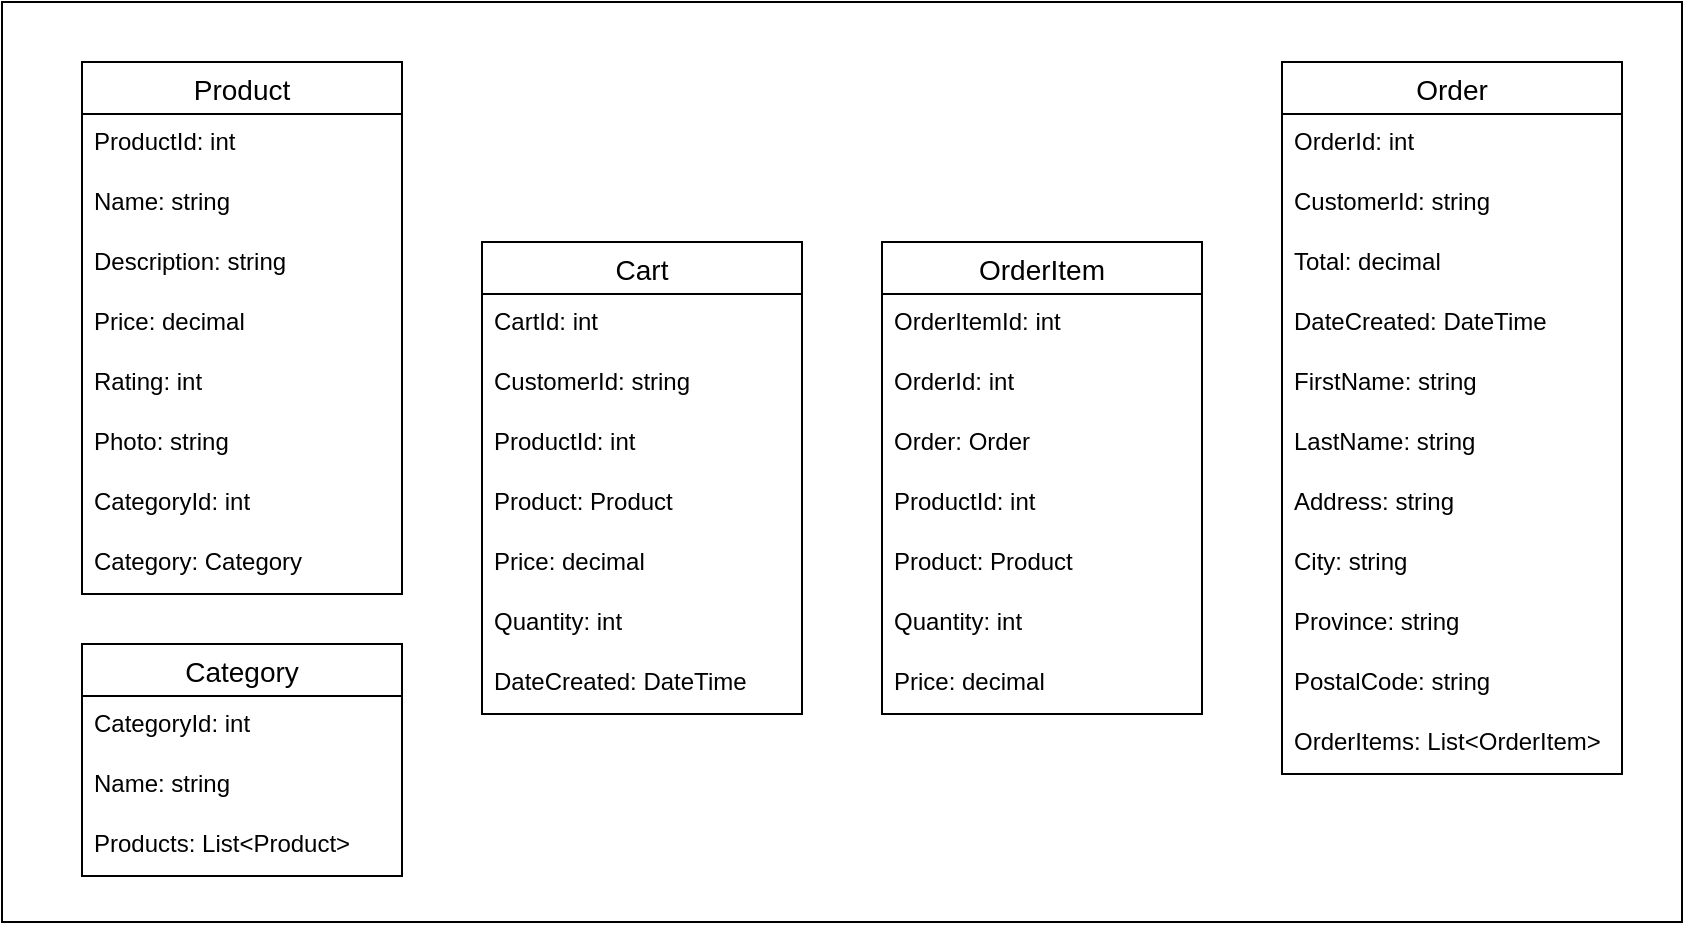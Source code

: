 <mxfile version="14.1.8" type="device"><diagram id="yEmJB7fCcG5olu_fQUXf" name="ER Diagram"><mxGraphModel dx="1086" dy="846" grid="1" gridSize="10" guides="1" tooltips="1" connect="1" arrows="1" fold="1" page="1" pageScale="1" pageWidth="1100" pageHeight="850" math="0" shadow="0"><root><mxCell id="0"/><mxCell id="1" parent="0"/><mxCell id="BqkNtsnpfJ9I4SdGZlNy-67" value="" style="rounded=0;whiteSpace=wrap;html=1;" parent="1" vertex="1"><mxGeometry x="80" y="140" width="840" height="460" as="geometry"/></mxCell><mxCell id="BqkNtsnpfJ9I4SdGZlNy-1" value="Product" style="swimlane;fontStyle=0;childLayout=stackLayout;horizontal=1;startSize=26;horizontalStack=0;resizeParent=1;resizeParentMax=0;resizeLast=0;collapsible=1;marginBottom=0;align=center;fontSize=14;" parent="1" vertex="1"><mxGeometry x="120" y="170" width="160" height="266" as="geometry"/></mxCell><mxCell id="BqkNtsnpfJ9I4SdGZlNy-2" value="ProductId: int" style="text;strokeColor=none;fillColor=none;spacingLeft=4;spacingRight=4;overflow=hidden;rotatable=0;points=[[0,0.5],[1,0.5]];portConstraint=eastwest;fontSize=12;" parent="BqkNtsnpfJ9I4SdGZlNy-1" vertex="1"><mxGeometry y="26" width="160" height="30" as="geometry"/></mxCell><mxCell id="BqkNtsnpfJ9I4SdGZlNy-3" value="Name: string" style="text;strokeColor=none;fillColor=none;spacingLeft=4;spacingRight=4;overflow=hidden;rotatable=0;points=[[0,0.5],[1,0.5]];portConstraint=eastwest;fontSize=12;" parent="BqkNtsnpfJ9I4SdGZlNy-1" vertex="1"><mxGeometry y="56" width="160" height="30" as="geometry"/></mxCell><mxCell id="BqkNtsnpfJ9I4SdGZlNy-12" value="Description: string" style="text;strokeColor=none;fillColor=none;spacingLeft=4;spacingRight=4;overflow=hidden;rotatable=0;points=[[0,0.5],[1,0.5]];portConstraint=eastwest;fontSize=12;" parent="BqkNtsnpfJ9I4SdGZlNy-1" vertex="1"><mxGeometry y="86" width="160" height="30" as="geometry"/></mxCell><mxCell id="BqkNtsnpfJ9I4SdGZlNy-8" value="Price: decimal" style="text;strokeColor=none;fillColor=none;spacingLeft=4;spacingRight=4;overflow=hidden;rotatable=0;points=[[0,0.5],[1,0.5]];portConstraint=eastwest;fontSize=12;" parent="BqkNtsnpfJ9I4SdGZlNy-1" vertex="1"><mxGeometry y="116" width="160" height="30" as="geometry"/></mxCell><mxCell id="BqkNtsnpfJ9I4SdGZlNy-11" value="Rating: int" style="text;strokeColor=none;fillColor=none;spacingLeft=4;spacingRight=4;overflow=hidden;rotatable=0;points=[[0,0.5],[1,0.5]];portConstraint=eastwest;fontSize=12;" parent="BqkNtsnpfJ9I4SdGZlNy-1" vertex="1"><mxGeometry y="146" width="160" height="30" as="geometry"/></mxCell><mxCell id="BqkNtsnpfJ9I4SdGZlNy-9" value="Photo: string" style="text;strokeColor=none;fillColor=none;spacingLeft=4;spacingRight=4;overflow=hidden;rotatable=0;points=[[0,0.5],[1,0.5]];portConstraint=eastwest;fontSize=12;" parent="BqkNtsnpfJ9I4SdGZlNy-1" vertex="1"><mxGeometry y="176" width="160" height="30" as="geometry"/></mxCell><mxCell id="BqkNtsnpfJ9I4SdGZlNy-10" value="CategoryId: int" style="text;strokeColor=none;fillColor=none;spacingLeft=4;spacingRight=4;overflow=hidden;rotatable=0;points=[[0,0.5],[1,0.5]];portConstraint=eastwest;fontSize=12;" parent="BqkNtsnpfJ9I4SdGZlNy-1" vertex="1"><mxGeometry y="206" width="160" height="30" as="geometry"/></mxCell><mxCell id="BqkNtsnpfJ9I4SdGZlNy-13" value="Category: Category" style="text;strokeColor=none;fillColor=none;spacingLeft=4;spacingRight=4;overflow=hidden;rotatable=0;points=[[0,0.5],[1,0.5]];portConstraint=eastwest;fontSize=12;" parent="BqkNtsnpfJ9I4SdGZlNy-1" vertex="1"><mxGeometry y="236" width="160" height="30" as="geometry"/></mxCell><mxCell id="BqkNtsnpfJ9I4SdGZlNy-14" value="Category" style="swimlane;fontStyle=0;childLayout=stackLayout;horizontal=1;startSize=26;horizontalStack=0;resizeParent=1;resizeParentMax=0;resizeLast=0;collapsible=1;marginBottom=0;align=center;fontSize=14;" parent="1" vertex="1"><mxGeometry x="120" y="461" width="160" height="116" as="geometry"/></mxCell><mxCell id="BqkNtsnpfJ9I4SdGZlNy-15" value="CategoryId: int" style="text;strokeColor=none;fillColor=none;spacingLeft=4;spacingRight=4;overflow=hidden;rotatable=0;points=[[0,0.5],[1,0.5]];portConstraint=eastwest;fontSize=12;" parent="BqkNtsnpfJ9I4SdGZlNy-14" vertex="1"><mxGeometry y="26" width="160" height="30" as="geometry"/></mxCell><mxCell id="BqkNtsnpfJ9I4SdGZlNy-16" value="Name: string" style="text;strokeColor=none;fillColor=none;spacingLeft=4;spacingRight=4;overflow=hidden;rotatable=0;points=[[0,0.5],[1,0.5]];portConstraint=eastwest;fontSize=12;" parent="BqkNtsnpfJ9I4SdGZlNy-14" vertex="1"><mxGeometry y="56" width="160" height="30" as="geometry"/></mxCell><mxCell id="BqkNtsnpfJ9I4SdGZlNy-17" value="Products: List&lt;Product&gt;" style="text;strokeColor=none;fillColor=none;spacingLeft=4;spacingRight=4;overflow=hidden;rotatable=0;points=[[0,0.5],[1,0.5]];portConstraint=eastwest;fontSize=12;" parent="BqkNtsnpfJ9I4SdGZlNy-14" vertex="1"><mxGeometry y="86" width="160" height="30" as="geometry"/></mxCell><mxCell id="BqkNtsnpfJ9I4SdGZlNy-27" value="Cart" style="swimlane;fontStyle=0;childLayout=stackLayout;horizontal=1;startSize=26;horizontalStack=0;resizeParent=1;resizeParentMax=0;resizeLast=0;collapsible=1;marginBottom=0;align=center;fontSize=14;" parent="1" vertex="1"><mxGeometry x="320" y="260" width="160" height="236" as="geometry"/></mxCell><mxCell id="BqkNtsnpfJ9I4SdGZlNy-28" value="CartId: int" style="text;strokeColor=none;fillColor=none;spacingLeft=4;spacingRight=4;overflow=hidden;rotatable=0;points=[[0,0.5],[1,0.5]];portConstraint=eastwest;fontSize=12;" parent="BqkNtsnpfJ9I4SdGZlNy-27" vertex="1"><mxGeometry y="26" width="160" height="30" as="geometry"/></mxCell><mxCell id="BqkNtsnpfJ9I4SdGZlNy-32" value="CustomerId: string" style="text;strokeColor=none;fillColor=none;spacingLeft=4;spacingRight=4;overflow=hidden;rotatable=0;points=[[0,0.5],[1,0.5]];portConstraint=eastwest;fontSize=12;" parent="BqkNtsnpfJ9I4SdGZlNy-27" vertex="1"><mxGeometry y="56" width="160" height="30" as="geometry"/></mxCell><mxCell id="BqkNtsnpfJ9I4SdGZlNy-30" value="ProductId: int" style="text;strokeColor=none;fillColor=none;spacingLeft=4;spacingRight=4;overflow=hidden;rotatable=0;points=[[0,0.5],[1,0.5]];portConstraint=eastwest;fontSize=12;" parent="BqkNtsnpfJ9I4SdGZlNy-27" vertex="1"><mxGeometry y="86" width="160" height="30" as="geometry"/></mxCell><mxCell id="BqkNtsnpfJ9I4SdGZlNy-31" value="Product: Product" style="text;strokeColor=none;fillColor=none;spacingLeft=4;spacingRight=4;overflow=hidden;rotatable=0;points=[[0,0.5],[1,0.5]];portConstraint=eastwest;fontSize=12;" parent="BqkNtsnpfJ9I4SdGZlNy-27" vertex="1"><mxGeometry y="116" width="160" height="30" as="geometry"/></mxCell><mxCell id="BqkNtsnpfJ9I4SdGZlNy-33" value="Price: decimal" style="text;strokeColor=none;fillColor=none;spacingLeft=4;spacingRight=4;overflow=hidden;rotatable=0;points=[[0,0.5],[1,0.5]];portConstraint=eastwest;fontSize=12;" parent="BqkNtsnpfJ9I4SdGZlNy-27" vertex="1"><mxGeometry y="146" width="160" height="30" as="geometry"/></mxCell><mxCell id="BqkNtsnpfJ9I4SdGZlNy-29" value="Quantity: int" style="text;strokeColor=none;fillColor=none;spacingLeft=4;spacingRight=4;overflow=hidden;rotatable=0;points=[[0,0.5],[1,0.5]];portConstraint=eastwest;fontSize=12;" parent="BqkNtsnpfJ9I4SdGZlNy-27" vertex="1"><mxGeometry y="176" width="160" height="30" as="geometry"/></mxCell><mxCell id="BqkNtsnpfJ9I4SdGZlNy-34" value="DateCreated: DateTime" style="text;strokeColor=none;fillColor=none;spacingLeft=4;spacingRight=4;overflow=hidden;rotatable=0;points=[[0,0.5],[1,0.5]];portConstraint=eastwest;fontSize=12;" parent="BqkNtsnpfJ9I4SdGZlNy-27" vertex="1"><mxGeometry y="206" width="160" height="30" as="geometry"/></mxCell><mxCell id="BqkNtsnpfJ9I4SdGZlNy-40" value="Order" style="swimlane;fontStyle=0;childLayout=stackLayout;horizontal=1;startSize=26;horizontalStack=0;resizeParent=1;resizeParentMax=0;resizeLast=0;collapsible=1;marginBottom=0;align=center;fontSize=14;" parent="1" vertex="1"><mxGeometry x="720" y="170" width="170" height="356" as="geometry"/></mxCell><mxCell id="BqkNtsnpfJ9I4SdGZlNy-41" value="OrderId: int" style="text;strokeColor=none;fillColor=none;spacingLeft=4;spacingRight=4;overflow=hidden;rotatable=0;points=[[0,0.5],[1,0.5]];portConstraint=eastwest;fontSize=12;" parent="BqkNtsnpfJ9I4SdGZlNy-40" vertex="1"><mxGeometry y="26" width="170" height="30" as="geometry"/></mxCell><mxCell id="BqkNtsnpfJ9I4SdGZlNy-43" value="CustomerId: string" style="text;strokeColor=none;fillColor=none;spacingLeft=4;spacingRight=4;overflow=hidden;rotatable=0;points=[[0,0.5],[1,0.5]];portConstraint=eastwest;fontSize=12;" parent="BqkNtsnpfJ9I4SdGZlNy-40" vertex="1"><mxGeometry y="56" width="170" height="30" as="geometry"/></mxCell><mxCell id="BqkNtsnpfJ9I4SdGZlNy-42" value="Total: decimal" style="text;strokeColor=none;fillColor=none;spacingLeft=4;spacingRight=4;overflow=hidden;rotatable=0;points=[[0,0.5],[1,0.5]];portConstraint=eastwest;fontSize=12;" parent="BqkNtsnpfJ9I4SdGZlNy-40" vertex="1"><mxGeometry y="86" width="170" height="30" as="geometry"/></mxCell><mxCell id="BqkNtsnpfJ9I4SdGZlNy-44" value="DateCreated: DateTime" style="text;strokeColor=none;fillColor=none;spacingLeft=4;spacingRight=4;overflow=hidden;rotatable=0;points=[[0,0.5],[1,0.5]];portConstraint=eastwest;fontSize=12;" parent="BqkNtsnpfJ9I4SdGZlNy-40" vertex="1"><mxGeometry y="116" width="170" height="30" as="geometry"/></mxCell><mxCell id="BqkNtsnpfJ9I4SdGZlNy-45" value="FirstName: string" style="text;strokeColor=none;fillColor=none;spacingLeft=4;spacingRight=4;overflow=hidden;rotatable=0;points=[[0,0.5],[1,0.5]];portConstraint=eastwest;fontSize=12;" parent="BqkNtsnpfJ9I4SdGZlNy-40" vertex="1"><mxGeometry y="146" width="170" height="30" as="geometry"/></mxCell><mxCell id="BqkNtsnpfJ9I4SdGZlNy-46" value="LastName: string" style="text;strokeColor=none;fillColor=none;spacingLeft=4;spacingRight=4;overflow=hidden;rotatable=0;points=[[0,0.5],[1,0.5]];portConstraint=eastwest;fontSize=12;" parent="BqkNtsnpfJ9I4SdGZlNy-40" vertex="1"><mxGeometry y="176" width="170" height="30" as="geometry"/></mxCell><mxCell id="b-QF-CJWnQU3vkE6vXgc-1" value="Address: string" style="text;strokeColor=none;fillColor=none;spacingLeft=4;spacingRight=4;overflow=hidden;rotatable=0;points=[[0,0.5],[1,0.5]];portConstraint=eastwest;fontSize=12;" vertex="1" parent="BqkNtsnpfJ9I4SdGZlNy-40"><mxGeometry y="206" width="170" height="30" as="geometry"/></mxCell><mxCell id="BqkNtsnpfJ9I4SdGZlNy-47" value="City: string" style="text;strokeColor=none;fillColor=none;spacingLeft=4;spacingRight=4;overflow=hidden;rotatable=0;points=[[0,0.5],[1,0.5]];portConstraint=eastwest;fontSize=12;" parent="BqkNtsnpfJ9I4SdGZlNy-40" vertex="1"><mxGeometry y="236" width="170" height="30" as="geometry"/></mxCell><mxCell id="BqkNtsnpfJ9I4SdGZlNy-48" value="Province: string" style="text;strokeColor=none;fillColor=none;spacingLeft=4;spacingRight=4;overflow=hidden;rotatable=0;points=[[0,0.5],[1,0.5]];portConstraint=eastwest;fontSize=12;" parent="BqkNtsnpfJ9I4SdGZlNy-40" vertex="1"><mxGeometry y="266" width="170" height="30" as="geometry"/></mxCell><mxCell id="BqkNtsnpfJ9I4SdGZlNy-49" value="PostalCode: string" style="text;strokeColor=none;fillColor=none;spacingLeft=4;spacingRight=4;overflow=hidden;rotatable=0;points=[[0,0.5],[1,0.5]];portConstraint=eastwest;fontSize=12;" parent="BqkNtsnpfJ9I4SdGZlNy-40" vertex="1"><mxGeometry y="296" width="170" height="30" as="geometry"/></mxCell><mxCell id="BqkNtsnpfJ9I4SdGZlNy-50" value="OrderItems: List&lt;OrderItem&gt; " style="text;strokeColor=none;fillColor=none;spacingLeft=4;spacingRight=4;overflow=hidden;rotatable=0;points=[[0,0.5],[1,0.5]];portConstraint=eastwest;fontSize=12;" parent="BqkNtsnpfJ9I4SdGZlNy-40" vertex="1"><mxGeometry y="326" width="170" height="30" as="geometry"/></mxCell><mxCell id="BqkNtsnpfJ9I4SdGZlNy-54" value="OrderItem" style="swimlane;fontStyle=0;childLayout=stackLayout;horizontal=1;startSize=26;horizontalStack=0;resizeParent=1;resizeParentMax=0;resizeLast=0;collapsible=1;marginBottom=0;align=center;fontSize=14;" parent="1" vertex="1"><mxGeometry x="520" y="260" width="160" height="236" as="geometry"/></mxCell><mxCell id="BqkNtsnpfJ9I4SdGZlNy-55" value="OrderItemId: int" style="text;strokeColor=none;fillColor=none;spacingLeft=4;spacingRight=4;overflow=hidden;rotatable=0;points=[[0,0.5],[1,0.5]];portConstraint=eastwest;fontSize=12;" parent="BqkNtsnpfJ9I4SdGZlNy-54" vertex="1"><mxGeometry y="26" width="160" height="30" as="geometry"/></mxCell><mxCell id="BqkNtsnpfJ9I4SdGZlNy-58" value="OrderId: int" style="text;strokeColor=none;fillColor=none;spacingLeft=4;spacingRight=4;overflow=hidden;rotatable=0;points=[[0,0.5],[1,0.5]];portConstraint=eastwest;fontSize=12;" parent="BqkNtsnpfJ9I4SdGZlNy-54" vertex="1"><mxGeometry y="56" width="160" height="30" as="geometry"/></mxCell><mxCell id="BqkNtsnpfJ9I4SdGZlNy-59" value="Order: Order" style="text;strokeColor=none;fillColor=none;spacingLeft=4;spacingRight=4;overflow=hidden;rotatable=0;points=[[0,0.5],[1,0.5]];portConstraint=eastwest;fontSize=12;" parent="BqkNtsnpfJ9I4SdGZlNy-54" vertex="1"><mxGeometry y="86" width="160" height="30" as="geometry"/></mxCell><mxCell id="BqkNtsnpfJ9I4SdGZlNy-60" value="ProductId: int" style="text;strokeColor=none;fillColor=none;spacingLeft=4;spacingRight=4;overflow=hidden;rotatable=0;points=[[0,0.5],[1,0.5]];portConstraint=eastwest;fontSize=12;" parent="BqkNtsnpfJ9I4SdGZlNy-54" vertex="1"><mxGeometry y="116" width="160" height="30" as="geometry"/></mxCell><mxCell id="BqkNtsnpfJ9I4SdGZlNy-61" value="Product: Product" style="text;strokeColor=none;fillColor=none;spacingLeft=4;spacingRight=4;overflow=hidden;rotatable=0;points=[[0,0.5],[1,0.5]];portConstraint=eastwest;fontSize=12;" parent="BqkNtsnpfJ9I4SdGZlNy-54" vertex="1"><mxGeometry y="146" width="160" height="30" as="geometry"/></mxCell><mxCell id="BqkNtsnpfJ9I4SdGZlNy-56" value="Quantity: int" style="text;strokeColor=none;fillColor=none;spacingLeft=4;spacingRight=4;overflow=hidden;rotatable=0;points=[[0,0.5],[1,0.5]];portConstraint=eastwest;fontSize=12;" parent="BqkNtsnpfJ9I4SdGZlNy-54" vertex="1"><mxGeometry y="176" width="160" height="30" as="geometry"/></mxCell><mxCell id="BqkNtsnpfJ9I4SdGZlNy-57" value="Price: decimal" style="text;strokeColor=none;fillColor=none;spacingLeft=4;spacingRight=4;overflow=hidden;rotatable=0;points=[[0,0.5],[1,0.5]];portConstraint=eastwest;fontSize=12;" parent="BqkNtsnpfJ9I4SdGZlNy-54" vertex="1"><mxGeometry y="206" width="160" height="30" as="geometry"/></mxCell></root></mxGraphModel></diagram></mxfile>